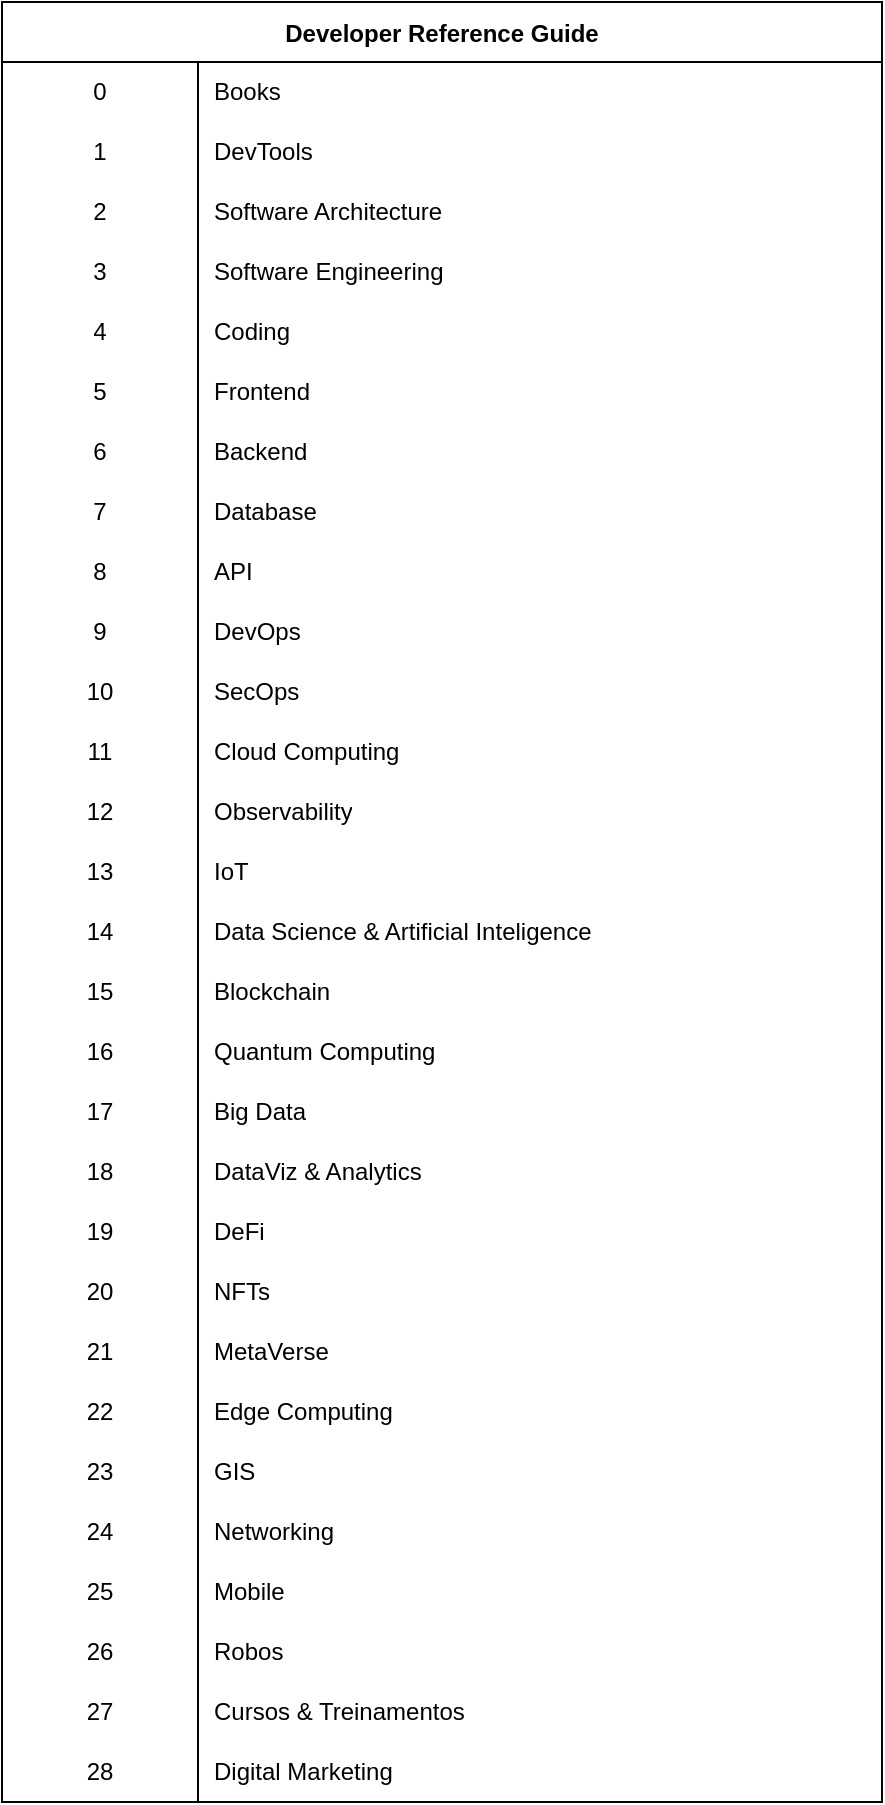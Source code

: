 <mxfile version="17.2.4" type="device"><diagram id="FiHmvjlSmPJ1NL2dyINh" name="Página-1"><mxGraphModel dx="868" dy="593" grid="1" gridSize="10" guides="1" tooltips="1" connect="1" arrows="1" fold="1" page="1" pageScale="1" pageWidth="827" pageHeight="1169" math="0" shadow="0"><root><mxCell id="0"/><mxCell id="1" parent="0"/><mxCell id="BdzUzEp_5DG51kTtCj9w-2" value="Developer Reference Guide" style="shape=table;startSize=30;container=1;collapsible=0;childLayout=tableLayout;fixedRows=1;rowLines=0;fontStyle=1;fillColor=#FFFFFF;" parent="1" vertex="1"><mxGeometry x="60" y="70" width="440" height="900" as="geometry"/></mxCell><mxCell id="BdzUzEp_5DG51kTtCj9w-3" value="" style="shape=tableRow;horizontal=0;startSize=0;swimlaneHead=0;swimlaneBody=0;top=0;left=0;bottom=0;right=0;collapsible=0;dropTarget=0;fillColor=none;points=[[0,0.5],[1,0.5]];portConstraint=eastwest;" parent="BdzUzEp_5DG51kTtCj9w-2" vertex="1"><mxGeometry y="30" width="440" height="30" as="geometry"/></mxCell><mxCell id="BdzUzEp_5DG51kTtCj9w-4" value="0" style="shape=partialRectangle;html=1;whiteSpace=wrap;connectable=0;fillColor=none;top=0;left=0;bottom=0;right=0;overflow=hidden;pointerEvents=1;" parent="BdzUzEp_5DG51kTtCj9w-3" vertex="1"><mxGeometry width="98" height="30" as="geometry"><mxRectangle width="98" height="30" as="alternateBounds"/></mxGeometry></mxCell><mxCell id="BdzUzEp_5DG51kTtCj9w-5" value="Books" style="shape=partialRectangle;html=1;whiteSpace=wrap;connectable=0;fillColor=none;top=0;left=0;bottom=0;right=0;align=left;spacingLeft=6;overflow=hidden;" parent="BdzUzEp_5DG51kTtCj9w-3" vertex="1"><mxGeometry x="98" width="342" height="30" as="geometry"><mxRectangle width="342" height="30" as="alternateBounds"/></mxGeometry></mxCell><mxCell id="BdzUzEp_5DG51kTtCj9w-6" value="" style="shape=tableRow;horizontal=0;startSize=0;swimlaneHead=0;swimlaneBody=0;top=0;left=0;bottom=0;right=0;collapsible=0;dropTarget=0;fillColor=none;points=[[0,0.5],[1,0.5]];portConstraint=eastwest;" parent="BdzUzEp_5DG51kTtCj9w-2" vertex="1"><mxGeometry y="60" width="440" height="30" as="geometry"/></mxCell><mxCell id="BdzUzEp_5DG51kTtCj9w-7" value="1" style="shape=partialRectangle;html=1;whiteSpace=wrap;connectable=0;fillColor=none;top=0;left=0;bottom=0;right=0;overflow=hidden;" parent="BdzUzEp_5DG51kTtCj9w-6" vertex="1"><mxGeometry width="98" height="30" as="geometry"><mxRectangle width="98" height="30" as="alternateBounds"/></mxGeometry></mxCell><mxCell id="BdzUzEp_5DG51kTtCj9w-8" value="DevTools" style="shape=partialRectangle;html=1;whiteSpace=wrap;connectable=0;fillColor=none;top=0;left=0;bottom=0;right=0;align=left;spacingLeft=6;overflow=hidden;" parent="BdzUzEp_5DG51kTtCj9w-6" vertex="1"><mxGeometry x="98" width="342" height="30" as="geometry"><mxRectangle width="342" height="30" as="alternateBounds"/></mxGeometry></mxCell><mxCell id="BdzUzEp_5DG51kTtCj9w-9" value="" style="shape=tableRow;horizontal=0;startSize=0;swimlaneHead=0;swimlaneBody=0;top=0;left=0;bottom=0;right=0;collapsible=0;dropTarget=0;fillColor=none;points=[[0,0.5],[1,0.5]];portConstraint=eastwest;" parent="BdzUzEp_5DG51kTtCj9w-2" vertex="1"><mxGeometry y="90" width="440" height="30" as="geometry"/></mxCell><mxCell id="BdzUzEp_5DG51kTtCj9w-10" value="2" style="shape=partialRectangle;html=1;whiteSpace=wrap;connectable=0;fillColor=none;top=0;left=0;bottom=0;right=0;overflow=hidden;" parent="BdzUzEp_5DG51kTtCj9w-9" vertex="1"><mxGeometry width="98" height="30" as="geometry"><mxRectangle width="98" height="30" as="alternateBounds"/></mxGeometry></mxCell><mxCell id="BdzUzEp_5DG51kTtCj9w-11" value="" style="shape=partialRectangle;html=1;whiteSpace=wrap;connectable=0;fillColor=none;top=0;left=0;bottom=0;right=0;align=left;spacingLeft=6;overflow=hidden;" parent="BdzUzEp_5DG51kTtCj9w-9" vertex="1"><mxGeometry x="98" width="342" height="30" as="geometry"><mxRectangle width="342" height="30" as="alternateBounds"/></mxGeometry></mxCell><mxCell id="BdzUzEp_5DG51kTtCj9w-36" style="shape=tableRow;horizontal=0;startSize=0;swimlaneHead=0;swimlaneBody=0;top=0;left=0;bottom=0;right=0;collapsible=0;dropTarget=0;fillColor=none;points=[[0,0.5],[1,0.5]];portConstraint=eastwest;" parent="BdzUzEp_5DG51kTtCj9w-2" vertex="1"><mxGeometry y="120" width="440" height="30" as="geometry"/></mxCell><mxCell id="BdzUzEp_5DG51kTtCj9w-37" value="3" style="shape=partialRectangle;html=1;whiteSpace=wrap;connectable=0;fillColor=none;top=0;left=0;bottom=0;right=0;overflow=hidden;" parent="BdzUzEp_5DG51kTtCj9w-36" vertex="1"><mxGeometry width="98" height="30" as="geometry"><mxRectangle width="98" height="30" as="alternateBounds"/></mxGeometry></mxCell><mxCell id="BdzUzEp_5DG51kTtCj9w-38" value="Software Engineering" style="shape=partialRectangle;html=1;whiteSpace=wrap;connectable=0;fillColor=none;top=0;left=0;bottom=0;right=0;align=left;spacingLeft=6;overflow=hidden;" parent="BdzUzEp_5DG51kTtCj9w-36" vertex="1"><mxGeometry x="98" width="342" height="30" as="geometry"><mxRectangle width="342" height="30" as="alternateBounds"/></mxGeometry></mxCell><mxCell id="BdzUzEp_5DG51kTtCj9w-33" style="shape=tableRow;horizontal=0;startSize=0;swimlaneHead=0;swimlaneBody=0;top=0;left=0;bottom=0;right=0;collapsible=0;dropTarget=0;fillColor=none;points=[[0,0.5],[1,0.5]];portConstraint=eastwest;" parent="BdzUzEp_5DG51kTtCj9w-2" vertex="1"><mxGeometry y="150" width="440" height="30" as="geometry"/></mxCell><mxCell id="BdzUzEp_5DG51kTtCj9w-34" value="4" style="shape=partialRectangle;html=1;whiteSpace=wrap;connectable=0;fillColor=none;top=0;left=0;bottom=0;right=0;overflow=hidden;" parent="BdzUzEp_5DG51kTtCj9w-33" vertex="1"><mxGeometry width="98" height="30" as="geometry"><mxRectangle width="98" height="30" as="alternateBounds"/></mxGeometry></mxCell><mxCell id="BdzUzEp_5DG51kTtCj9w-35" value="Coding" style="shape=partialRectangle;html=1;whiteSpace=wrap;connectable=0;fillColor=none;top=0;left=0;bottom=0;right=0;align=left;spacingLeft=6;overflow=hidden;" parent="BdzUzEp_5DG51kTtCj9w-33" vertex="1"><mxGeometry x="98" width="342" height="30" as="geometry"><mxRectangle width="342" height="30" as="alternateBounds"/></mxGeometry></mxCell><mxCell id="BdzUzEp_5DG51kTtCj9w-30" style="shape=tableRow;horizontal=0;startSize=0;swimlaneHead=0;swimlaneBody=0;top=0;left=0;bottom=0;right=0;collapsible=0;dropTarget=0;fillColor=none;points=[[0,0.5],[1,0.5]];portConstraint=eastwest;" parent="BdzUzEp_5DG51kTtCj9w-2" vertex="1"><mxGeometry y="180" width="440" height="30" as="geometry"/></mxCell><mxCell id="BdzUzEp_5DG51kTtCj9w-31" value="5" style="shape=partialRectangle;html=1;whiteSpace=wrap;connectable=0;fillColor=none;top=0;left=0;bottom=0;right=0;overflow=hidden;" parent="BdzUzEp_5DG51kTtCj9w-30" vertex="1"><mxGeometry width="98" height="30" as="geometry"><mxRectangle width="98" height="30" as="alternateBounds"/></mxGeometry></mxCell><mxCell id="BdzUzEp_5DG51kTtCj9w-32" value="Frontend" style="shape=partialRectangle;html=1;whiteSpace=wrap;connectable=0;fillColor=none;top=0;left=0;bottom=0;right=0;align=left;spacingLeft=6;overflow=hidden;" parent="BdzUzEp_5DG51kTtCj9w-30" vertex="1"><mxGeometry x="98" width="342" height="30" as="geometry"><mxRectangle width="342" height="30" as="alternateBounds"/></mxGeometry></mxCell><mxCell id="BdzUzEp_5DG51kTtCj9w-27" style="shape=tableRow;horizontal=0;startSize=0;swimlaneHead=0;swimlaneBody=0;top=0;left=0;bottom=0;right=0;collapsible=0;dropTarget=0;fillColor=none;points=[[0,0.5],[1,0.5]];portConstraint=eastwest;" parent="BdzUzEp_5DG51kTtCj9w-2" vertex="1"><mxGeometry y="210" width="440" height="30" as="geometry"/></mxCell><mxCell id="BdzUzEp_5DG51kTtCj9w-28" value="6" style="shape=partialRectangle;html=1;whiteSpace=wrap;connectable=0;fillColor=none;top=0;left=0;bottom=0;right=0;overflow=hidden;" parent="BdzUzEp_5DG51kTtCj9w-27" vertex="1"><mxGeometry width="98" height="30" as="geometry"><mxRectangle width="98" height="30" as="alternateBounds"/></mxGeometry></mxCell><mxCell id="BdzUzEp_5DG51kTtCj9w-29" value="Backend" style="shape=partialRectangle;html=1;whiteSpace=wrap;connectable=0;fillColor=none;top=0;left=0;bottom=0;right=0;align=left;spacingLeft=6;overflow=hidden;" parent="BdzUzEp_5DG51kTtCj9w-27" vertex="1"><mxGeometry x="98" width="342" height="30" as="geometry"><mxRectangle width="342" height="30" as="alternateBounds"/></mxGeometry></mxCell><mxCell id="BdzUzEp_5DG51kTtCj9w-24" style="shape=tableRow;horizontal=0;startSize=0;swimlaneHead=0;swimlaneBody=0;top=0;left=0;bottom=0;right=0;collapsible=0;dropTarget=0;fillColor=none;points=[[0,0.5],[1,0.5]];portConstraint=eastwest;" parent="BdzUzEp_5DG51kTtCj9w-2" vertex="1"><mxGeometry y="240" width="440" height="30" as="geometry"/></mxCell><mxCell id="BdzUzEp_5DG51kTtCj9w-25" value="7" style="shape=partialRectangle;html=1;whiteSpace=wrap;connectable=0;fillColor=none;top=0;left=0;bottom=0;right=0;overflow=hidden;" parent="BdzUzEp_5DG51kTtCj9w-24" vertex="1"><mxGeometry width="98" height="30" as="geometry"><mxRectangle width="98" height="30" as="alternateBounds"/></mxGeometry></mxCell><mxCell id="BdzUzEp_5DG51kTtCj9w-26" value="Database" style="shape=partialRectangle;html=1;whiteSpace=wrap;connectable=0;fillColor=none;top=0;left=0;bottom=0;right=0;align=left;spacingLeft=6;overflow=hidden;" parent="BdzUzEp_5DG51kTtCj9w-24" vertex="1"><mxGeometry x="98" width="342" height="30" as="geometry"><mxRectangle width="342" height="30" as="alternateBounds"/></mxGeometry></mxCell><mxCell id="BdzUzEp_5DG51kTtCj9w-21" style="shape=tableRow;horizontal=0;startSize=0;swimlaneHead=0;swimlaneBody=0;top=0;left=0;bottom=0;right=0;collapsible=0;dropTarget=0;fillColor=none;points=[[0,0.5],[1,0.5]];portConstraint=eastwest;" parent="BdzUzEp_5DG51kTtCj9w-2" vertex="1"><mxGeometry y="270" width="440" height="30" as="geometry"/></mxCell><mxCell id="BdzUzEp_5DG51kTtCj9w-22" value="8" style="shape=partialRectangle;html=1;whiteSpace=wrap;connectable=0;fillColor=none;top=0;left=0;bottom=0;right=0;overflow=hidden;" parent="BdzUzEp_5DG51kTtCj9w-21" vertex="1"><mxGeometry width="98" height="30" as="geometry"><mxRectangle width="98" height="30" as="alternateBounds"/></mxGeometry></mxCell><mxCell id="BdzUzEp_5DG51kTtCj9w-23" value="API" style="shape=partialRectangle;html=1;whiteSpace=wrap;connectable=0;fillColor=none;top=0;left=0;bottom=0;right=0;align=left;spacingLeft=6;overflow=hidden;" parent="BdzUzEp_5DG51kTtCj9w-21" vertex="1"><mxGeometry x="98" width="342" height="30" as="geometry"><mxRectangle width="342" height="30" as="alternateBounds"/></mxGeometry></mxCell><mxCell id="BdzUzEp_5DG51kTtCj9w-18" style="shape=tableRow;horizontal=0;startSize=0;swimlaneHead=0;swimlaneBody=0;top=0;left=0;bottom=0;right=0;collapsible=0;dropTarget=0;fillColor=none;points=[[0,0.5],[1,0.5]];portConstraint=eastwest;" parent="BdzUzEp_5DG51kTtCj9w-2" vertex="1"><mxGeometry y="300" width="440" height="30" as="geometry"/></mxCell><mxCell id="BdzUzEp_5DG51kTtCj9w-19" value="9" style="shape=partialRectangle;html=1;whiteSpace=wrap;connectable=0;fillColor=none;top=0;left=0;bottom=0;right=0;overflow=hidden;" parent="BdzUzEp_5DG51kTtCj9w-18" vertex="1"><mxGeometry width="98" height="30" as="geometry"><mxRectangle width="98" height="30" as="alternateBounds"/></mxGeometry></mxCell><mxCell id="BdzUzEp_5DG51kTtCj9w-20" value="DevOps" style="shape=partialRectangle;html=1;whiteSpace=wrap;connectable=0;fillColor=none;top=0;left=0;bottom=0;right=0;align=left;spacingLeft=6;overflow=hidden;" parent="BdzUzEp_5DG51kTtCj9w-18" vertex="1"><mxGeometry x="98" width="342" height="30" as="geometry"><mxRectangle width="342" height="30" as="alternateBounds"/></mxGeometry></mxCell><mxCell id="BdzUzEp_5DG51kTtCj9w-15" style="shape=tableRow;horizontal=0;startSize=0;swimlaneHead=0;swimlaneBody=0;top=0;left=0;bottom=0;right=0;collapsible=0;dropTarget=0;fillColor=none;points=[[0,0.5],[1,0.5]];portConstraint=eastwest;" parent="BdzUzEp_5DG51kTtCj9w-2" vertex="1"><mxGeometry y="330" width="440" height="30" as="geometry"/></mxCell><mxCell id="BdzUzEp_5DG51kTtCj9w-16" value="10" style="shape=partialRectangle;html=1;whiteSpace=wrap;connectable=0;fillColor=none;top=0;left=0;bottom=0;right=0;overflow=hidden;" parent="BdzUzEp_5DG51kTtCj9w-15" vertex="1"><mxGeometry width="98" height="30" as="geometry"><mxRectangle width="98" height="30" as="alternateBounds"/></mxGeometry></mxCell><mxCell id="BdzUzEp_5DG51kTtCj9w-17" value="SecOps" style="shape=partialRectangle;html=1;whiteSpace=wrap;connectable=0;fillColor=none;top=0;left=0;bottom=0;right=0;align=left;spacingLeft=6;overflow=hidden;" parent="BdzUzEp_5DG51kTtCj9w-15" vertex="1"><mxGeometry x="98" width="342" height="30" as="geometry"><mxRectangle width="342" height="30" as="alternateBounds"/></mxGeometry></mxCell><mxCell id="BdzUzEp_5DG51kTtCj9w-12" style="shape=tableRow;horizontal=0;startSize=0;swimlaneHead=0;swimlaneBody=0;top=0;left=0;bottom=0;right=0;collapsible=0;dropTarget=0;fillColor=none;points=[[0,0.5],[1,0.5]];portConstraint=eastwest;" parent="BdzUzEp_5DG51kTtCj9w-2" vertex="1"><mxGeometry y="360" width="440" height="30" as="geometry"/></mxCell><mxCell id="BdzUzEp_5DG51kTtCj9w-13" value="11" style="shape=partialRectangle;html=1;whiteSpace=wrap;connectable=0;fillColor=none;top=0;left=0;bottom=0;right=0;overflow=hidden;" parent="BdzUzEp_5DG51kTtCj9w-12" vertex="1"><mxGeometry width="98" height="30" as="geometry"><mxRectangle width="98" height="30" as="alternateBounds"/></mxGeometry></mxCell><mxCell id="BdzUzEp_5DG51kTtCj9w-14" value="Cloud Computing" style="shape=partialRectangle;html=1;whiteSpace=wrap;connectable=0;fillColor=none;top=0;left=0;bottom=0;right=0;align=left;spacingLeft=6;overflow=hidden;" parent="BdzUzEp_5DG51kTtCj9w-12" vertex="1"><mxGeometry x="98" width="342" height="30" as="geometry"><mxRectangle width="342" height="30" as="alternateBounds"/></mxGeometry></mxCell><mxCell id="BdzUzEp_5DG51kTtCj9w-57" style="shape=tableRow;horizontal=0;startSize=0;swimlaneHead=0;swimlaneBody=0;top=0;left=0;bottom=0;right=0;collapsible=0;dropTarget=0;fillColor=none;points=[[0,0.5],[1,0.5]];portConstraint=eastwest;" parent="BdzUzEp_5DG51kTtCj9w-2" vertex="1"><mxGeometry y="390" width="440" height="30" as="geometry"/></mxCell><mxCell id="BdzUzEp_5DG51kTtCj9w-58" value="12" style="shape=partialRectangle;html=1;whiteSpace=wrap;connectable=0;fillColor=none;top=0;left=0;bottom=0;right=0;overflow=hidden;" parent="BdzUzEp_5DG51kTtCj9w-57" vertex="1"><mxGeometry width="98" height="30" as="geometry"><mxRectangle width="98" height="30" as="alternateBounds"/></mxGeometry></mxCell><mxCell id="BdzUzEp_5DG51kTtCj9w-59" value="Observability" style="shape=partialRectangle;html=1;whiteSpace=wrap;connectable=0;fillColor=none;top=0;left=0;bottom=0;right=0;align=left;spacingLeft=6;overflow=hidden;" parent="BdzUzEp_5DG51kTtCj9w-57" vertex="1"><mxGeometry x="98" width="342" height="30" as="geometry"><mxRectangle width="342" height="30" as="alternateBounds"/></mxGeometry></mxCell><mxCell id="BdzUzEp_5DG51kTtCj9w-54" style="shape=tableRow;horizontal=0;startSize=0;swimlaneHead=0;swimlaneBody=0;top=0;left=0;bottom=0;right=0;collapsible=0;dropTarget=0;fillColor=none;points=[[0,0.5],[1,0.5]];portConstraint=eastwest;" parent="BdzUzEp_5DG51kTtCj9w-2" vertex="1"><mxGeometry y="420" width="440" height="30" as="geometry"/></mxCell><mxCell id="BdzUzEp_5DG51kTtCj9w-55" value="13" style="shape=partialRectangle;html=1;whiteSpace=wrap;connectable=0;fillColor=none;top=0;left=0;bottom=0;right=0;overflow=hidden;" parent="BdzUzEp_5DG51kTtCj9w-54" vertex="1"><mxGeometry width="98" height="30" as="geometry"><mxRectangle width="98" height="30" as="alternateBounds"/></mxGeometry></mxCell><mxCell id="BdzUzEp_5DG51kTtCj9w-56" value="IoT" style="shape=partialRectangle;html=1;whiteSpace=wrap;connectable=0;fillColor=none;top=0;left=0;bottom=0;right=0;align=left;spacingLeft=6;overflow=hidden;" parent="BdzUzEp_5DG51kTtCj9w-54" vertex="1"><mxGeometry x="98" width="342" height="30" as="geometry"><mxRectangle width="342" height="30" as="alternateBounds"/></mxGeometry></mxCell><mxCell id="BdzUzEp_5DG51kTtCj9w-51" style="shape=tableRow;horizontal=0;startSize=0;swimlaneHead=0;swimlaneBody=0;top=0;left=0;bottom=0;right=0;collapsible=0;dropTarget=0;fillColor=none;points=[[0,0.5],[1,0.5]];portConstraint=eastwest;" parent="BdzUzEp_5DG51kTtCj9w-2" vertex="1"><mxGeometry y="450" width="440" height="30" as="geometry"/></mxCell><mxCell id="BdzUzEp_5DG51kTtCj9w-52" value="14" style="shape=partialRectangle;html=1;whiteSpace=wrap;connectable=0;fillColor=none;top=0;left=0;bottom=0;right=0;overflow=hidden;" parent="BdzUzEp_5DG51kTtCj9w-51" vertex="1"><mxGeometry width="98" height="30" as="geometry"><mxRectangle width="98" height="30" as="alternateBounds"/></mxGeometry></mxCell><mxCell id="BdzUzEp_5DG51kTtCj9w-53" value="Data Science &amp;amp; Artificial Inteligence" style="shape=partialRectangle;html=1;whiteSpace=wrap;connectable=0;fillColor=none;top=0;left=0;bottom=0;right=0;align=left;spacingLeft=6;overflow=hidden;" parent="BdzUzEp_5DG51kTtCj9w-51" vertex="1"><mxGeometry x="98" width="342" height="30" as="geometry"><mxRectangle width="342" height="30" as="alternateBounds"/></mxGeometry></mxCell><mxCell id="BdzUzEp_5DG51kTtCj9w-48" style="shape=tableRow;horizontal=0;startSize=0;swimlaneHead=0;swimlaneBody=0;top=0;left=0;bottom=0;right=0;collapsible=0;dropTarget=0;fillColor=none;points=[[0,0.5],[1,0.5]];portConstraint=eastwest;" parent="BdzUzEp_5DG51kTtCj9w-2" vertex="1"><mxGeometry y="480" width="440" height="30" as="geometry"/></mxCell><mxCell id="BdzUzEp_5DG51kTtCj9w-49" value="15" style="shape=partialRectangle;html=1;whiteSpace=wrap;connectable=0;fillColor=none;top=0;left=0;bottom=0;right=0;overflow=hidden;" parent="BdzUzEp_5DG51kTtCj9w-48" vertex="1"><mxGeometry width="98" height="30" as="geometry"><mxRectangle width="98" height="30" as="alternateBounds"/></mxGeometry></mxCell><mxCell id="BdzUzEp_5DG51kTtCj9w-50" value="Blockchain" style="shape=partialRectangle;html=1;whiteSpace=wrap;connectable=0;fillColor=none;top=0;left=0;bottom=0;right=0;align=left;spacingLeft=6;overflow=hidden;" parent="BdzUzEp_5DG51kTtCj9w-48" vertex="1"><mxGeometry x="98" width="342" height="30" as="geometry"><mxRectangle width="342" height="30" as="alternateBounds"/></mxGeometry></mxCell><mxCell id="BdzUzEp_5DG51kTtCj9w-45" style="shape=tableRow;horizontal=0;startSize=0;swimlaneHead=0;swimlaneBody=0;top=0;left=0;bottom=0;right=0;collapsible=0;dropTarget=0;fillColor=none;points=[[0,0.5],[1,0.5]];portConstraint=eastwest;" parent="BdzUzEp_5DG51kTtCj9w-2" vertex="1"><mxGeometry y="510" width="440" height="30" as="geometry"/></mxCell><mxCell id="BdzUzEp_5DG51kTtCj9w-46" value="16" style="shape=partialRectangle;html=1;whiteSpace=wrap;connectable=0;fillColor=none;top=0;left=0;bottom=0;right=0;overflow=hidden;" parent="BdzUzEp_5DG51kTtCj9w-45" vertex="1"><mxGeometry width="98" height="30" as="geometry"><mxRectangle width="98" height="30" as="alternateBounds"/></mxGeometry></mxCell><mxCell id="BdzUzEp_5DG51kTtCj9w-47" value="Quantum Computing" style="shape=partialRectangle;html=1;whiteSpace=wrap;connectable=0;fillColor=none;top=0;left=0;bottom=0;right=0;align=left;spacingLeft=6;overflow=hidden;" parent="BdzUzEp_5DG51kTtCj9w-45" vertex="1"><mxGeometry x="98" width="342" height="30" as="geometry"><mxRectangle width="342" height="30" as="alternateBounds"/></mxGeometry></mxCell><mxCell id="BdzUzEp_5DG51kTtCj9w-42" style="shape=tableRow;horizontal=0;startSize=0;swimlaneHead=0;swimlaneBody=0;top=0;left=0;bottom=0;right=0;collapsible=0;dropTarget=0;fillColor=none;points=[[0,0.5],[1,0.5]];portConstraint=eastwest;" parent="BdzUzEp_5DG51kTtCj9w-2" vertex="1"><mxGeometry y="540" width="440" height="30" as="geometry"/></mxCell><mxCell id="BdzUzEp_5DG51kTtCj9w-43" value="17" style="shape=partialRectangle;html=1;whiteSpace=wrap;connectable=0;fillColor=none;top=0;left=0;bottom=0;right=0;overflow=hidden;" parent="BdzUzEp_5DG51kTtCj9w-42" vertex="1"><mxGeometry width="98" height="30" as="geometry"><mxRectangle width="98" height="30" as="alternateBounds"/></mxGeometry></mxCell><mxCell id="BdzUzEp_5DG51kTtCj9w-44" value="Big Data" style="shape=partialRectangle;html=1;whiteSpace=wrap;connectable=0;fillColor=none;top=0;left=0;bottom=0;right=0;align=left;spacingLeft=6;overflow=hidden;" parent="BdzUzEp_5DG51kTtCj9w-42" vertex="1"><mxGeometry x="98" width="342" height="30" as="geometry"><mxRectangle width="342" height="30" as="alternateBounds"/></mxGeometry></mxCell><mxCell id="BdzUzEp_5DG51kTtCj9w-60" style="shape=tableRow;horizontal=0;startSize=0;swimlaneHead=0;swimlaneBody=0;top=0;left=0;bottom=0;right=0;collapsible=0;dropTarget=0;fillColor=none;points=[[0,0.5],[1,0.5]];portConstraint=eastwest;" parent="BdzUzEp_5DG51kTtCj9w-2" vertex="1"><mxGeometry y="570" width="440" height="30" as="geometry"/></mxCell><mxCell id="BdzUzEp_5DG51kTtCj9w-61" value="18" style="shape=partialRectangle;html=1;whiteSpace=wrap;connectable=0;fillColor=none;top=0;left=0;bottom=0;right=0;overflow=hidden;" parent="BdzUzEp_5DG51kTtCj9w-60" vertex="1"><mxGeometry width="98" height="30" as="geometry"><mxRectangle width="98" height="30" as="alternateBounds"/></mxGeometry></mxCell><mxCell id="BdzUzEp_5DG51kTtCj9w-62" value="DataViz &amp;amp; Analytics" style="shape=partialRectangle;html=1;whiteSpace=wrap;connectable=0;fillColor=none;top=0;left=0;bottom=0;right=0;align=left;spacingLeft=6;overflow=hidden;" parent="BdzUzEp_5DG51kTtCj9w-60" vertex="1"><mxGeometry x="98" width="342" height="30" as="geometry"><mxRectangle width="342" height="30" as="alternateBounds"/></mxGeometry></mxCell><mxCell id="BdzUzEp_5DG51kTtCj9w-69" style="shape=tableRow;horizontal=0;startSize=0;swimlaneHead=0;swimlaneBody=0;top=0;left=0;bottom=0;right=0;collapsible=0;dropTarget=0;fillColor=none;points=[[0,0.5],[1,0.5]];portConstraint=eastwest;" parent="BdzUzEp_5DG51kTtCj9w-2" vertex="1"><mxGeometry y="600" width="440" height="30" as="geometry"/></mxCell><mxCell id="BdzUzEp_5DG51kTtCj9w-70" value="19" style="shape=partialRectangle;html=1;whiteSpace=wrap;connectable=0;fillColor=none;top=0;left=0;bottom=0;right=0;overflow=hidden;" parent="BdzUzEp_5DG51kTtCj9w-69" vertex="1"><mxGeometry width="98" height="30" as="geometry"><mxRectangle width="98" height="30" as="alternateBounds"/></mxGeometry></mxCell><mxCell id="BdzUzEp_5DG51kTtCj9w-71" value="DeFi" style="shape=partialRectangle;html=1;whiteSpace=wrap;connectable=0;fillColor=none;top=0;left=0;bottom=0;right=0;align=left;spacingLeft=6;overflow=hidden;" parent="BdzUzEp_5DG51kTtCj9w-69" vertex="1"><mxGeometry x="98" width="342" height="30" as="geometry"><mxRectangle width="342" height="30" as="alternateBounds"/></mxGeometry></mxCell><mxCell id="BdzUzEp_5DG51kTtCj9w-66" style="shape=tableRow;horizontal=0;startSize=0;swimlaneHead=0;swimlaneBody=0;top=0;left=0;bottom=0;right=0;collapsible=0;dropTarget=0;fillColor=none;points=[[0,0.5],[1,0.5]];portConstraint=eastwest;" parent="BdzUzEp_5DG51kTtCj9w-2" vertex="1"><mxGeometry y="630" width="440" height="30" as="geometry"/></mxCell><mxCell id="BdzUzEp_5DG51kTtCj9w-67" value="20" style="shape=partialRectangle;html=1;whiteSpace=wrap;connectable=0;fillColor=none;top=0;left=0;bottom=0;right=0;overflow=hidden;" parent="BdzUzEp_5DG51kTtCj9w-66" vertex="1"><mxGeometry width="98" height="30" as="geometry"><mxRectangle width="98" height="30" as="alternateBounds"/></mxGeometry></mxCell><mxCell id="BdzUzEp_5DG51kTtCj9w-68" value="NFTs" style="shape=partialRectangle;html=1;whiteSpace=wrap;connectable=0;fillColor=none;top=0;left=0;bottom=0;right=0;align=left;spacingLeft=6;overflow=hidden;" parent="BdzUzEp_5DG51kTtCj9w-66" vertex="1"><mxGeometry x="98" width="342" height="30" as="geometry"><mxRectangle width="342" height="30" as="alternateBounds"/></mxGeometry></mxCell><mxCell id="BdzUzEp_5DG51kTtCj9w-63" style="shape=tableRow;horizontal=0;startSize=0;swimlaneHead=0;swimlaneBody=0;top=0;left=0;bottom=0;right=0;collapsible=0;dropTarget=0;fillColor=none;points=[[0,0.5],[1,0.5]];portConstraint=eastwest;" parent="BdzUzEp_5DG51kTtCj9w-2" vertex="1"><mxGeometry y="660" width="440" height="30" as="geometry"/></mxCell><mxCell id="BdzUzEp_5DG51kTtCj9w-64" value="21" style="shape=partialRectangle;html=1;whiteSpace=wrap;connectable=0;fillColor=none;top=0;left=0;bottom=0;right=0;overflow=hidden;" parent="BdzUzEp_5DG51kTtCj9w-63" vertex="1"><mxGeometry width="98" height="30" as="geometry"><mxRectangle width="98" height="30" as="alternateBounds"/></mxGeometry></mxCell><mxCell id="BdzUzEp_5DG51kTtCj9w-65" value="MetaVerse" style="shape=partialRectangle;html=1;whiteSpace=wrap;connectable=0;fillColor=none;top=0;left=0;bottom=0;right=0;align=left;spacingLeft=6;overflow=hidden;" parent="BdzUzEp_5DG51kTtCj9w-63" vertex="1"><mxGeometry x="98" width="342" height="30" as="geometry"><mxRectangle width="342" height="30" as="alternateBounds"/></mxGeometry></mxCell><mxCell id="BdzUzEp_5DG51kTtCj9w-75" style="shape=tableRow;horizontal=0;startSize=0;swimlaneHead=0;swimlaneBody=0;top=0;left=0;bottom=0;right=0;collapsible=0;dropTarget=0;fillColor=none;points=[[0,0.5],[1,0.5]];portConstraint=eastwest;" parent="BdzUzEp_5DG51kTtCj9w-2" vertex="1"><mxGeometry y="690" width="440" height="30" as="geometry"/></mxCell><mxCell id="BdzUzEp_5DG51kTtCj9w-76" value="22" style="shape=partialRectangle;html=1;whiteSpace=wrap;connectable=0;fillColor=none;top=0;left=0;bottom=0;right=0;overflow=hidden;" parent="BdzUzEp_5DG51kTtCj9w-75" vertex="1"><mxGeometry width="98" height="30" as="geometry"><mxRectangle width="98" height="30" as="alternateBounds"/></mxGeometry></mxCell><mxCell id="BdzUzEp_5DG51kTtCj9w-77" value="Edge Computing" style="shape=partialRectangle;html=1;whiteSpace=wrap;connectable=0;fillColor=none;top=0;left=0;bottom=0;right=0;align=left;spacingLeft=6;overflow=hidden;" parent="BdzUzEp_5DG51kTtCj9w-75" vertex="1"><mxGeometry x="98" width="342" height="30" as="geometry"><mxRectangle width="342" height="30" as="alternateBounds"/></mxGeometry></mxCell><mxCell id="BdzUzEp_5DG51kTtCj9w-72" style="shape=tableRow;horizontal=0;startSize=0;swimlaneHead=0;swimlaneBody=0;top=0;left=0;bottom=0;right=0;collapsible=0;dropTarget=0;fillColor=none;points=[[0,0.5],[1,0.5]];portConstraint=eastwest;" parent="BdzUzEp_5DG51kTtCj9w-2" vertex="1"><mxGeometry y="720" width="440" height="30" as="geometry"/></mxCell><mxCell id="BdzUzEp_5DG51kTtCj9w-73" value="23" style="shape=partialRectangle;html=1;whiteSpace=wrap;connectable=0;fillColor=none;top=0;left=0;bottom=0;right=0;overflow=hidden;" parent="BdzUzEp_5DG51kTtCj9w-72" vertex="1"><mxGeometry width="98" height="30" as="geometry"><mxRectangle width="98" height="30" as="alternateBounds"/></mxGeometry></mxCell><mxCell id="BdzUzEp_5DG51kTtCj9w-74" value="GIS" style="shape=partialRectangle;html=1;whiteSpace=wrap;connectable=0;fillColor=none;top=0;left=0;bottom=0;right=0;align=left;spacingLeft=6;overflow=hidden;" parent="BdzUzEp_5DG51kTtCj9w-72" vertex="1"><mxGeometry x="98" width="342" height="30" as="geometry"><mxRectangle width="342" height="30" as="alternateBounds"/></mxGeometry></mxCell><mxCell id="3nis9zMd1HRauTBuHEXf-1" style="shape=tableRow;horizontal=0;startSize=0;swimlaneHead=0;swimlaneBody=0;top=0;left=0;bottom=0;right=0;collapsible=0;dropTarget=0;fillColor=none;points=[[0,0.5],[1,0.5]];portConstraint=eastwest;" vertex="1" parent="BdzUzEp_5DG51kTtCj9w-2"><mxGeometry y="750" width="440" height="30" as="geometry"/></mxCell><mxCell id="3nis9zMd1HRauTBuHEXf-2" value="24" style="shape=partialRectangle;html=1;whiteSpace=wrap;connectable=0;fillColor=none;top=0;left=0;bottom=0;right=0;overflow=hidden;" vertex="1" parent="3nis9zMd1HRauTBuHEXf-1"><mxGeometry width="98" height="30" as="geometry"><mxRectangle width="98" height="30" as="alternateBounds"/></mxGeometry></mxCell><mxCell id="3nis9zMd1HRauTBuHEXf-3" value="Networking" style="shape=partialRectangle;html=1;whiteSpace=wrap;connectable=0;fillColor=none;top=0;left=0;bottom=0;right=0;align=left;spacingLeft=6;overflow=hidden;" vertex="1" parent="3nis9zMd1HRauTBuHEXf-1"><mxGeometry x="98" width="342" height="30" as="geometry"><mxRectangle width="342" height="30" as="alternateBounds"/></mxGeometry></mxCell><mxCell id="3nis9zMd1HRauTBuHEXf-4" style="shape=tableRow;horizontal=0;startSize=0;swimlaneHead=0;swimlaneBody=0;top=0;left=0;bottom=0;right=0;collapsible=0;dropTarget=0;fillColor=none;points=[[0,0.5],[1,0.5]];portConstraint=eastwest;" vertex="1" parent="BdzUzEp_5DG51kTtCj9w-2"><mxGeometry y="780" width="440" height="30" as="geometry"/></mxCell><mxCell id="3nis9zMd1HRauTBuHEXf-5" value="25" style="shape=partialRectangle;html=1;whiteSpace=wrap;connectable=0;fillColor=none;top=0;left=0;bottom=0;right=0;overflow=hidden;" vertex="1" parent="3nis9zMd1HRauTBuHEXf-4"><mxGeometry width="98" height="30" as="geometry"><mxRectangle width="98" height="30" as="alternateBounds"/></mxGeometry></mxCell><mxCell id="3nis9zMd1HRauTBuHEXf-6" value="Mobile" style="shape=partialRectangle;html=1;whiteSpace=wrap;connectable=0;fillColor=none;top=0;left=0;bottom=0;right=0;align=left;spacingLeft=6;overflow=hidden;" vertex="1" parent="3nis9zMd1HRauTBuHEXf-4"><mxGeometry x="98" width="342" height="30" as="geometry"><mxRectangle width="342" height="30" as="alternateBounds"/></mxGeometry></mxCell><mxCell id="3nis9zMd1HRauTBuHEXf-10" style="shape=tableRow;horizontal=0;startSize=0;swimlaneHead=0;swimlaneBody=0;top=0;left=0;bottom=0;right=0;collapsible=0;dropTarget=0;fillColor=none;points=[[0,0.5],[1,0.5]];portConstraint=eastwest;" vertex="1" parent="BdzUzEp_5DG51kTtCj9w-2"><mxGeometry y="810" width="440" height="30" as="geometry"/></mxCell><mxCell id="3nis9zMd1HRauTBuHEXf-11" value="26" style="shape=partialRectangle;html=1;whiteSpace=wrap;connectable=0;fillColor=none;top=0;left=0;bottom=0;right=0;overflow=hidden;" vertex="1" parent="3nis9zMd1HRauTBuHEXf-10"><mxGeometry width="98" height="30" as="geometry"><mxRectangle width="98" height="30" as="alternateBounds"/></mxGeometry></mxCell><mxCell id="3nis9zMd1HRauTBuHEXf-12" value="Robos" style="shape=partialRectangle;html=1;whiteSpace=wrap;connectable=0;fillColor=none;top=0;left=0;bottom=0;right=0;align=left;spacingLeft=6;overflow=hidden;" vertex="1" parent="3nis9zMd1HRauTBuHEXf-10"><mxGeometry x="98" width="342" height="30" as="geometry"><mxRectangle width="342" height="30" as="alternateBounds"/></mxGeometry></mxCell><mxCell id="3nis9zMd1HRauTBuHEXf-13" style="shape=tableRow;horizontal=0;startSize=0;swimlaneHead=0;swimlaneBody=0;top=0;left=0;bottom=0;right=0;collapsible=0;dropTarget=0;fillColor=none;points=[[0,0.5],[1,0.5]];portConstraint=eastwest;" vertex="1" parent="BdzUzEp_5DG51kTtCj9w-2"><mxGeometry y="840" width="440" height="30" as="geometry"/></mxCell><mxCell id="3nis9zMd1HRauTBuHEXf-14" value="27" style="shape=partialRectangle;html=1;whiteSpace=wrap;connectable=0;fillColor=none;top=0;left=0;bottom=0;right=0;overflow=hidden;" vertex="1" parent="3nis9zMd1HRauTBuHEXf-13"><mxGeometry width="98" height="30" as="geometry"><mxRectangle width="98" height="30" as="alternateBounds"/></mxGeometry></mxCell><mxCell id="3nis9zMd1HRauTBuHEXf-15" value="Cursos &amp;amp; Treinamentos" style="shape=partialRectangle;html=1;whiteSpace=wrap;connectable=0;fillColor=none;top=0;left=0;bottom=0;right=0;align=left;spacingLeft=6;overflow=hidden;" vertex="1" parent="3nis9zMd1HRauTBuHEXf-13"><mxGeometry x="98" width="342" height="30" as="geometry"><mxRectangle width="342" height="30" as="alternateBounds"/></mxGeometry></mxCell><mxCell id="3nis9zMd1HRauTBuHEXf-16" style="shape=tableRow;horizontal=0;startSize=0;swimlaneHead=0;swimlaneBody=0;top=0;left=0;bottom=0;right=0;collapsible=0;dropTarget=0;fillColor=none;points=[[0,0.5],[1,0.5]];portConstraint=eastwest;" vertex="1" parent="BdzUzEp_5DG51kTtCj9w-2"><mxGeometry y="870" width="440" height="30" as="geometry"/></mxCell><mxCell id="3nis9zMd1HRauTBuHEXf-17" value="28" style="shape=partialRectangle;html=1;whiteSpace=wrap;connectable=0;fillColor=none;top=0;left=0;bottom=0;right=0;overflow=hidden;" vertex="1" parent="3nis9zMd1HRauTBuHEXf-16"><mxGeometry width="98" height="30" as="geometry"><mxRectangle width="98" height="30" as="alternateBounds"/></mxGeometry></mxCell><mxCell id="3nis9zMd1HRauTBuHEXf-18" value="Digital Marketing" style="shape=partialRectangle;html=1;whiteSpace=wrap;connectable=0;fillColor=none;top=0;left=0;bottom=0;right=0;align=left;spacingLeft=6;overflow=hidden;" vertex="1" parent="3nis9zMd1HRauTBuHEXf-16"><mxGeometry x="98" width="342" height="30" as="geometry"><mxRectangle width="342" height="30" as="alternateBounds"/></mxGeometry></mxCell><mxCell id="BdzUzEp_5DG51kTtCj9w-79" value="Software Architecture" style="shape=partialRectangle;html=1;whiteSpace=wrap;connectable=0;fillColor=none;top=0;left=0;bottom=0;right=0;align=left;spacingLeft=6;overflow=hidden;" parent="1" vertex="1"><mxGeometry x="158" y="160" width="342" height="30" as="geometry"><mxRectangle width="342" height="30" as="alternateBounds"/></mxGeometry></mxCell></root></mxGraphModel></diagram></mxfile>